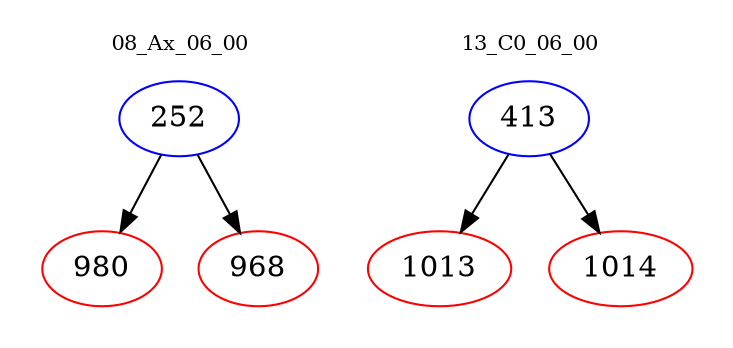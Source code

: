 digraph{
subgraph cluster_0 {
color = white
label = "08_Ax_06_00";
fontsize=10;
T0_252 [label="252", color="blue"]
T0_252 -> T0_980 [color="black"]
T0_980 [label="980", color="red"]
T0_252 -> T0_968 [color="black"]
T0_968 [label="968", color="red"]
}
subgraph cluster_1 {
color = white
label = "13_C0_06_00";
fontsize=10;
T1_413 [label="413", color="blue"]
T1_413 -> T1_1013 [color="black"]
T1_1013 [label="1013", color="red"]
T1_413 -> T1_1014 [color="black"]
T1_1014 [label="1014", color="red"]
}
}
